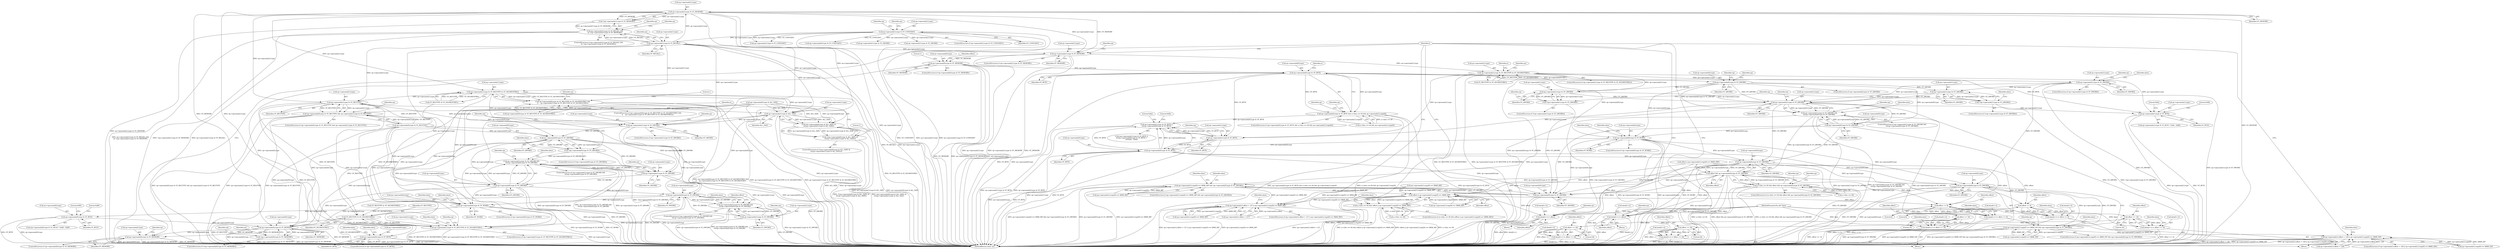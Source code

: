 digraph "0_radare2_f17bfd9f1da05f30f23a4dd05e9d2363e1406948@API" {
"1001264" [label="(Call,op->operands[1].type & OT_MEMORY)"];
"1001254" [label="(Call,op->operands[1].type & OT_REGALL)"];
"1000132" [label="(Call,op->operands[1].type & OT_CONSTANT)"];
"1001263" [label="(Call,!(op->operands[1].type & OT_MEMORY))"];
"1001253" [label="(Call,op->operands[1].type & OT_REGALL &&\n\t\t\t !(op->operands[1].type & OT_MEMORY))"];
"1001301" [label="(Call,op->operands[1].type & OT_REGTYPE & OT_SEGMENTREG)"];
"1001289" [label="(Call,op->operands[0].type & OT_REGTYPE & OT_SEGMENTREG &&\n\t\t    op->operands[1].type & OT_REGTYPE & OT_SEGMENTREG)"];
"1001327" [label="(Call,op->operands[1].type & OT_REGTYPE)"];
"1001317" [label="(Call,op->operands[0].type & OT_REGTYPE && op->operands[1].type & OT_REGTYPE)"];
"1001349" [label="(Call,op->operands[1].type & ALL_SIZE)"];
"1001339" [label="(Call,(op->operands[0].type & ALL_SIZE) &\n\t\t\t(op->operands[1].type & ALL_SIZE))"];
"1001338" [label="(Call,!((op->operands[0].type & ALL_SIZE) &\n\t\t\t(op->operands[1].type & ALL_SIZE)))"];
"1001394" [label="(Call,op->operands[1].type & OT_QWORD)"];
"1001406" [label="(Call,op->operands[0].type & OT_QWORD)"];
"1001405" [label="(Call,!(op->operands[0].type & OT_QWORD))"];
"1001429" [label="(Call,op->operands[1].type & OT_QWORD &&\n\t\t\t\top->operands[0].type & OT_QWORD)"];
"1001430" [label="(Call,op->operands[1].type & OT_QWORD)"];
"1001439" [label="(Call,op->operands[0].type & OT_QWORD)"];
"1001468" [label="(Call,op->operands[0].type & OT_DWORD)"];
"1001458" [label="(Call,op->operands[1].type & OT_DWORD &&\n\t\t\t\top->operands[0].type & OT_DWORD)"];
"1001549" [label="(Call,op->operands[0].type & OT_WORD)"];
"1001571" [label="(Call,op->operands[0].type & OT_BYTE)"];
"1001676" [label="(Call,op->operands[0].type & OT_MEMORY)"];
"1001675" [label="(Call,!(op->operands[0].type & OT_MEMORY))"];
"1001802" [label="(Call,op->operands[0].type & OT_MEMORY)"];
"1001459" [label="(Call,op->operands[1].type & OT_DWORD)"];
"1001528" [label="(Call,op->operands[1].type & OT_REGTYPE & OT_SEGMENTREG)"];
"1001536" [label="(Call,OT_REGTYPE & OT_SEGMENTREG)"];
"1001988" [label="(Call,op->operands[1].type & OT_MEMORY)"];
"1001999" [label="(Call,op->operands[0].type & OT_MEMORY)"];
"1002066" [label="(Call,op->operands[0].type & OT_BYTE)"];
"1002163" [label="(Call,op->operands[0].type & OT_BYTE)"];
"1002162" [label="(Call,op->operands[0].type & OT_BYTE && a->bits == 64 && op->operands[1].regs[0])"];
"1002515" [label="(Call,op->operands[1].type & OT_BYTE ||\n\t\t\t\top->operands[0].type & OT_BYTE)"];
"1002361" [label="(Call,op->operands[0].type & OT_QWORD)"];
"1002373" [label="(Call,op->operands[1].type & OT_QWORD)"];
"1002372" [label="(Call,!(op->operands[1].type & OT_QWORD))"];
"1002448" [label="(Call,op->operands[1].type & OT_QWORD)"];
"1002447" [label="(Call,op->operands[1].type & OT_QWORD &&\n\t\t\t\top->operands[0].type & OT_QWORD)"];
"1002869" [label="(Call,offset && op->operands[0].type & OT_QWORD)"];
"1002863" [label="(Call,a->bits == 64 && offset && op->operands[0].type & OT_QWORD)"];
"1003004" [label="(Call,op->operands[1].regs[0] == X86R_RIP && (op->operands[0].type & OT_QWORD))"];
"1003147" [label="(Call,offset || op->operands[1].regs[0] == X86R_RIP)"];
"1003141" [label="(Call,a->bits == 64 && (offset || op->operands[1].regs[0] == X86R_RIP))"];
"1003161" [label="(Call,data[l++] = offset)"];
"1003168" [label="(Call,op->operands[1].offset > 127 || op->operands[1].regs[0] == X86R_RIP)"];
"1003195" [label="(Call,offset >> 8)"];
"1003190" [label="(Call,data[l++] = offset >> 8)"];
"1003203" [label="(Call,offset >> 16)"];
"1003198" [label="(Call,data[l++] = offset >> 16)"];
"1003211" [label="(Call,offset >> 24)"];
"1003206" [label="(Call,data[l++] = offset >> 24)"];
"1003086" [label="(Call,data[l++] = offset)"];
"1003120" [label="(Call,offset >> 8)"];
"1003115" [label="(Call,data[l++] = offset >> 8)"];
"1003128" [label="(Call,offset >> 16)"];
"1003123" [label="(Call,data[l++] = offset >> 16)"];
"1003136" [label="(Call,offset >> 24)"];
"1003131" [label="(Call,data[l++] = offset >> 24)"];
"1002457" [label="(Call,op->operands[0].type & OT_QWORD)"];
"1002474" [label="(Call,op->operands[0].type & OT_WORD)"];
"1002525" [label="(Call,op->operands[0].type & OT_BYTE)"];
"1002871" [label="(Call,op->operands[0].type & OT_QWORD)"];
"1002986" [label="(Call,op->operands[0].type & OT_DWORD)"];
"1002974" [label="(Call,op->operands[1].regs[0] == X86R_EIP && (op->operands[0].type & OT_DWORD))"];
"1003093" [label="(Call,op->operands[1].offset > 128 || op->operands[1].regs[0] == X86R_EIP)"];
"1003016" [label="(Call,op->operands[0].type & OT_QWORD)"];
"1002496" [label="(Call,op->operands[1].type & OT_BYTE)"];
"1002516" [label="(Call,op->operands[1].type & OT_BYTE)"];
"1002430" [label="(Call,op->operands[1].type & OT_QWORD)"];
"1002429" [label="(Call,!(op->operands[1].type & OT_QWORD))"];
"1002255" [label="(Call,op->operands[1].type & OT_REGTYPE & OT_SEGMENTREG)"];
"1002411" [label="(Call,op->operands[1].type & OT_DWORD)"];
"1003036" [label="(Identifier,data)"];
"1001344" [label="(Identifier,op)"];
"1002474" [label="(Call,op->operands[0].type & OT_WORD)"];
"1003133" [label="(Identifier,data)"];
"1001458" [label="(Call,op->operands[1].type & OT_DWORD &&\n\t\t\t\top->operands[0].type & OT_DWORD)"];
"1001746" [label="(Identifier,op)"];
"1001467" [label="(Identifier,OT_DWORD)"];
"1002447" [label="(Call,op->operands[1].type & OT_QWORD &&\n\t\t\t\top->operands[0].type & OT_QWORD)"];
"1002066" [label="(Call,op->operands[0].type & OT_BYTE)"];
"1001677" [label="(Call,op->operands[0].type)"];
"1003211" [label="(Call,offset >> 24)"];
"1001402" [label="(Identifier,OT_QWORD)"];
"1002259" [label="(Identifier,op)"];
"1001528" [label="(Call,op->operands[1].type & OT_REGTYPE & OT_SEGMENTREG)"];
"1002475" [label="(Call,op->operands[0].type)"];
"1003016" [label="(Call,op->operands[0].type & OT_QWORD)"];
"1001418" [label="(Identifier,data)"];
"1003161" [label="(Call,data[l++] = offset)"];
"1003166" [label="(Identifier,offset)"];
"1001476" [label="(Identifier,OT_DWORD)"];
"1002831" [label="(Call,offset || op->operands[1].regs[0] == X86R_EBP)"];
"1002448" [label="(Call,op->operands[1].type & OT_QWORD)"];
"1002533" [label="(Identifier,OT_BYTE)"];
"1001252" [label="(ControlStructure,if (op->operands[1].type & OT_REGALL &&\n\t\t\t !(op->operands[1].type & OT_MEMORY)))"];
"1002506" [label="(Literal,0x8b)"];
"1002870" [label="(Identifier,offset)"];
"1003207" [label="(Call,data[l++])"];
"1003087" [label="(Call,data[l++])"];
"1001675" [label="(Call,!(op->operands[0].type & OT_MEMORY))"];
"1003208" [label="(Identifier,data)"];
"1001992" [label="(Identifier,op)"];
"1002007" [label="(Identifier,OT_MEMORY)"];
"1001459" [label="(Call,op->operands[1].type & OT_DWORD)"];
"1002410" [label="(ControlStructure,if (op->operands[1].type & OT_DWORD))"];
"1002994" [label="(Identifier,OT_DWORD)"];
"1001480" [label="(Identifier,data)"];
"1002534" [label="(Literal,0x8a)"];
"1001430" [label="(Call,op->operands[1].type & OT_QWORD)"];
"1003005" [label="(Call,op->operands[1].regs[0] == X86R_RIP)"];
"1003093" [label="(Call,op->operands[1].offset > 128 || op->operands[1].regs[0] == X86R_EIP)"];
"1001468" [label="(Call,op->operands[0].type & OT_DWORD)"];
"1003189" [label="(Block,)"];
"1001315" [label="(Literal,1)"];
"1001316" [label="(ControlStructure,if (op->operands[0].type & OT_REGTYPE && op->operands[1].type & OT_REGTYPE))"];
"1001472" [label="(Identifier,op)"];
"1002377" [label="(Identifier,op)"];
"1001443" [label="(Identifier,op)"];
"1002535" [label="(Literal,0x8b)"];
"1002505" [label="(Literal,0x8a)"];
"1002373" [label="(Call,op->operands[1].type & OT_QWORD)"];
"1003086" [label="(Call,data[l++] = offset)"];
"1001987" [label="(ControlStructure,if (op->operands[1].type & OT_MEMORY))"];
"1001431" [label="(Call,op->operands[1].type)"];
"1002864" [label="(Call,a->bits == 64)"];
"1001393" [label="(ControlStructure,if (op->operands[1].type & OT_QWORD))"];
"1000132" [label="(Call,op->operands[1].type & OT_CONSTANT)"];
"1001405" [label="(Call,!(op->operands[0].type & OT_QWORD))"];
"1001447" [label="(Identifier,OT_QWORD)"];
"1001810" [label="(Identifier,OT_MEMORY)"];
"1003199" [label="(Call,data[l++])"];
"1003092" [label="(ControlStructure,if (op->operands[1].offset > 128 || op->operands[1].regs[0] == X86R_EIP))"];
"1002511" [label="(Identifier,data)"];
"1002430" [label="(Call,op->operands[1].type & OT_QWORD)"];
"1001289" [label="(Call,op->operands[0].type & OT_REGTYPE & OT_SEGMENTREG &&\n\t\t    op->operands[1].type & OT_REGTYPE & OT_SEGMENTREG)"];
"1001394" [label="(Call,op->operands[1].type & OT_QWORD)"];
"1001350" [label="(Call,op->operands[1].type)"];
"1002871" [label="(Call,op->operands[0].type & OT_QWORD)"];
"1003120" [label="(Call,offset >> 8)"];
"1003028" [label="(Identifier,data)"];
"1001801" [label="(ControlStructure,if (op->operands[0].type & OT_MEMORY))"];
"1001404" [label="(ControlStructure,if (!(op->operands[0].type & OT_QWORD)))"];
"1003122" [label="(Literal,8)"];
"1002163" [label="(Call,op->operands[0].type & OT_BYTE)"];
"1002465" [label="(Identifier,OT_QWORD)"];
"1001268" [label="(Identifier,op)"];
"1001434" [label="(Identifier,op)"];
"1003149" [label="(Call,op->operands[1].regs[0] == X86R_RIP)"];
"1003116" [label="(Call,data[l++])"];
"1001275" [label="(Call,op->operands[0].type & OT_CONSTANT)"];
"1001340" [label="(Call,op->operands[0].type & ALL_SIZE)"];
"1001571" [label="(Call,op->operands[0].type & OT_BYTE)"];
"1002389" [label="(Identifier,op)"];
"1003216" [label="(MethodReturn,static int)"];
"1001451" [label="(Identifier,data)"];
"1003160" [label="(Block,)"];
"1003132" [label="(Call,data[l++])"];
"1002161" [label="(ControlStructure,if (op->operands[0].type & OT_BYTE && a->bits == 64 && op->operands[1].regs[0]))"];
"1002495" [label="(Call,op->operands[1].type & OT_BYTE ? 0x8a : 0x8b)"];
"1002458" [label="(Call,op->operands[0].type)"];
"1002526" [label="(Call,op->operands[0].type)"];
"1003137" [label="(Identifier,offset)"];
"1001309" [label="(Call,OT_REGTYPE & OT_SEGMENTREG)"];
"1003130" [label="(Literal,16)"];
"1002496" [label="(Call,op->operands[1].type & OT_BYTE)"];
"1001265" [label="(Call,op->operands[1].type)"];
"1001328" [label="(Call,op->operands[1].type)"];
"1002164" [label="(Call,op->operands[0].type)"];
"1001318" [label="(Call,op->operands[0].type & OT_REGTYPE)"];
"1001529" [label="(Call,op->operands[1].type)"];
"1001460" [label="(Call,op->operands[1].type)"];
"1002074" [label="(Identifier,OT_BYTE)"];
"1002171" [label="(Identifier,OT_BYTE)"];
"1002172" [label="(Call,a->bits == 64 && op->operands[1].regs[0])"];
"1001692" [label="(Identifier,op)"];
"1002360" [label="(ControlStructure,if (op->operands[0].type & OT_QWORD))"];
"1001365" [label="(Identifier,a)"];
"1002469" [label="(Identifier,data)"];
"1002986" [label="(Call,op->operands[0].type & OT_DWORD)"];
"1002254" [label="(ControlStructure,if (op->operands[1].type & OT_REGTYPE & OT_SEGMENTREG))"];
"1002515" [label="(Call,op->operands[1].type & OT_BYTE ||\n\t\t\t\top->operands[0].type & OT_BYTE)"];
"1001407" [label="(Call,op->operands[0].type)"];
"1001567" [label="(Identifier,data)"];
"1003197" [label="(Literal,8)"];
"1003195" [label="(Call,offset >> 8)"];
"1002442" [label="(Identifier,data)"];
"1002486" [label="(Identifier,data)"];
"1002438" [label="(Identifier,OT_QWORD)"];
"1002067" [label="(Call,op->operands[0].type)"];
"1002882" [label="(Call,op->operands[1].regs[0] == X86R_RIP)"];
"1001996" [label="(Identifier,OT_MEMORY)"];
"1002457" [label="(Call,op->operands[0].type & OT_QWORD)"];
"1003167" [label="(ControlStructure,if (op->operands[1].offset > 127 || op->operands[1].regs[0] == X86R_RIP))"];
"1002998" [label="(Identifier,data)"];
"1001263" [label="(Call,!(op->operands[1].type & OT_MEMORY))"];
"1001579" [label="(Identifier,OT_BYTE)"];
"1002256" [label="(Call,op->operands[1].type)"];
"1001989" [label="(Call,op->operands[1].type)"];
"1002887" [label="(Identifier,op)"];
"1002415" [label="(Identifier,op)"];
"1002525" [label="(Call,op->operands[0].type & OT_BYTE)"];
"1001302" [label="(Call,op->operands[1].type)"];
"1001803" [label="(Call,op->operands[0].type)"];
"1003010" [label="(Identifier,op)"];
"1003168" [label="(Call,op->operands[1].offset > 127 || op->operands[1].regs[0] == X86R_RIP)"];
"1000226" [label="(Call,op->operands[1].type & OT_QWORD)"];
"1002003" [label="(Identifier,op)"];
"1002429" [label="(Call,!(op->operands[1].type & OT_QWORD))"];
"1000361" [label="(Call,op->operands[1].type & OT_QWORD)"];
"1001279" [label="(Identifier,op)"];
"1001542" [label="(Identifier,data)"];
"1002975" [label="(Call,op->operands[1].regs[0] == X86R_EIP)"];
"1003128" [label="(Call,offset >> 16)"];
"1001684" [label="(Identifier,OT_MEMORY)"];
"1002381" [label="(Identifier,OT_QWORD)"];
"1002255" [label="(Call,op->operands[1].type & OT_REGTYPE & OT_SEGMENTREG)"];
"1003212" [label="(Identifier,offset)"];
"1002478" [label="(Identifier,op)"];
"1001439" [label="(Call,op->operands[0].type & OT_QWORD)"];
"1001998" [label="(ControlStructure,if (op->operands[0].type & OT_MEMORY))"];
"1003205" [label="(Literal,16)"];
"1001548" [label="(ControlStructure,if (op->operands[0].type & OT_WORD))"];
"1001301" [label="(Call,op->operands[1].type & OT_REGTYPE & OT_SEGMENTREG)"];
"1003142" [label="(Call,a->bits == 64)"];
"1001429" [label="(Call,op->operands[1].type & OT_QWORD &&\n\t\t\t\top->operands[0].type & OT_QWORD)"];
"1001818" [label="(Identifier,op)"];
"1003192" [label="(Identifier,data)"];
"1003190" [label="(Call,data[l++] = offset >> 8)"];
"1001999" [label="(Call,op->operands[0].type & OT_MEMORY)"];
"1003198" [label="(Call,data[l++] = offset >> 16)"];
"1001440" [label="(Call,op->operands[0].type)"];
"1002524" [label="(Identifier,OT_BYTE)"];
"1003114" [label="(Block,)"];
"1003098" [label="(Identifier,op)"];
"1001262" [label="(Identifier,OT_REGALL)"];
"1001395" [label="(Call,op->operands[1].type)"];
"1002862" [label="(ControlStructure,if (a->bits == 64 && offset && op->operands[0].type & OT_QWORD))"];
"1000104" [label="(MethodParameterIn,ut8 *data)"];
"1003131" [label="(Call,data[l++] = offset >> 24)"];
"1002516" [label="(Call,op->operands[1].type & OT_BYTE)"];
"1002517" [label="(Call,op->operands[1].type)"];
"1002879" [label="(Identifier,OT_QWORD)"];
"1002078" [label="(Identifier,data)"];
"1003162" [label="(Call,data[l++])"];
"1000147" [label="(Identifier,op)"];
"1002482" [label="(Identifier,OT_WORD)"];
"1001253" [label="(Call,op->operands[1].type & OT_REGALL &&\n\t\t\t !(op->operands[1].type & OT_MEMORY))"];
"1001254" [label="(Call,op->operands[1].type & OT_REGALL)"];
"1003121" [label="(Identifier,offset)"];
"1002987" [label="(Call,op->operands[0].type)"];
"1001674" [label="(ControlStructure,if (!(op->operands[0].type & OT_MEMORY)))"];
"1000133" [label="(Call,op->operands[1].type)"];
"1000131" [label="(ControlStructure,if (op->operands[1].type & OT_CONSTANT))"];
"1001298" [label="(Call,OT_REGTYPE & OT_SEGMENTREG)"];
"1003103" [label="(Call,op->operands[1].regs[0] == X86R_EIP)"];
"1001264" [label="(Call,op->operands[1].type & OT_MEMORY)"];
"1001581" [label="(Literal,0x89)"];
"1002374" [label="(Call,op->operands[1].type)"];
"1003203" [label="(Call,offset >> 16)"];
"1001361" [label="(Literal,1)"];
"1002175" [label="(Identifier,a)"];
"1003147" [label="(Call,offset || op->operands[1].regs[0] == X86R_RIP)"];
"1002974" [label="(Call,op->operands[1].regs[0] == X86R_EIP && (op->operands[0].type & OT_DWORD))"];
"1001570" [label="(Call,(op->operands[0].type & OT_BYTE) ? 0x88 : 0x89)"];
"1002065" [label="(ControlStructure,if (op->operands[0].type & OT_BYTE))"];
"1001536" [label="(Call,OT_REGTYPE & OT_SEGMENTREG)"];
"1003141" [label="(Call,a->bits == 64 && (offset || op->operands[1].regs[0] == X86R_RIP))"];
"1001288" [label="(ControlStructure,if (op->operands[0].type & OT_REGTYPE & OT_SEGMENTREG &&\n\t\t    op->operands[1].type & OT_REGTYPE & OT_SEGMENTREG))"];
"1002195" [label="(Identifier,op)"];
"1003200" [label="(Identifier,data)"];
"1003117" [label="(Identifier,data)"];
"1003129" [label="(Identifier,offset)"];
"1001561" [label="(Identifier,data)"];
"1002423" [label="(Identifier,data)"];
"1001988" [label="(Call,op->operands[1].type & OT_MEMORY)"];
"1002514" [label="(Call,(op->operands[1].type & OT_BYTE ||\n\t\t\t\top->operands[0].type & OT_BYTE) ?\n\t\t\t\t0x8a : 0x8b)"];
"1001290" [label="(Call,op->operands[0].type & OT_REGTYPE & OT_SEGMENTREG)"];
"1001511" [label="(Identifier,offset)"];
"1002162" [label="(Call,op->operands[0].type & OT_BYTE && a->bits == 64 && op->operands[1].regs[0])"];
"1001406" [label="(Call,op->operands[0].type & OT_QWORD)"];
"1001317" [label="(Call,op->operands[0].type & OT_REGTYPE && op->operands[1].type & OT_REGTYPE)"];
"1003091" [label="(Identifier,offset)"];
"1002369" [label="(Identifier,OT_QWORD)"];
"1002504" [label="(Identifier,OT_BYTE)"];
"1001410" [label="(Identifier,op)"];
"1002456" [label="(Identifier,OT_QWORD)"];
"1003178" [label="(Call,op->operands[1].regs[0] == X86R_RIP)"];
"1001428" [label="(ControlStructure,if (op->operands[1].type & OT_QWORD &&\n\t\t\t\top->operands[0].type & OT_QWORD))"];
"1003004" [label="(Call,op->operands[1].regs[0] == X86R_RIP && (op->operands[0].type & OT_QWORD))"];
"1002263" [label="(Call,OT_REGTYPE & OT_SEGMENTREG)"];
"1002356" [label="(Identifier,a)"];
"1001538" [label="(Identifier,OT_SEGMENTREG)"];
"1001357" [label="(Identifier,ALL_SIZE)"];
"1001469" [label="(Call,op->operands[0].type)"];
"1003124" [label="(Call,data[l++])"];
"1002361" [label="(Call,op->operands[0].type & OT_QWORD)"];
"1003003" [label="(ControlStructure,if (op->operands[1].regs[0] == X86R_RIP && (op->operands[0].type & OT_QWORD)))"];
"1002411" [label="(Call,op->operands[1].type & OT_DWORD)"];
"1002980" [label="(Identifier,op)"];
"1002000" [label="(Call,op->operands[0].type)"];
"1003085" [label="(Block,)"];
"1001549" [label="(Call,op->operands[0].type & OT_WORD)"];
"1003123" [label="(Call,data[l++] = offset >> 16)"];
"1002473" [label="(ControlStructure,if (op->operands[0].type & OT_WORD))"];
"1002412" [label="(Call,op->operands[1].type)"];
"1001414" [label="(Identifier,OT_QWORD)"];
"1002086" [label="(Identifier,data)"];
"1003140" [label="(ControlStructure,if (a->bits == 64 && (offset || op->operands[1].regs[0] == X86R_RIP)))"];
"1001255" [label="(Call,op->operands[1].type)"];
"1001580" [label="(Literal,0x88)"];
"1002461" [label="(Identifier,op)"];
"1001676" [label="(Call,op->operands[0].type & OT_MEMORY)"];
"1001339" [label="(Call,(op->operands[0].type & ALL_SIZE) &\n\t\t\t(op->operands[1].type & ALL_SIZE))"];
"1003215" [label="(Identifier,l)"];
"1003196" [label="(Identifier,offset)"];
"1002431" [label="(Call,op->operands[1].type)"];
"1002428" [label="(ControlStructure,if (!(op->operands[1].type & OT_QWORD)))"];
"1003125" [label="(Identifier,data)"];
"1001335" [label="(Identifier,OT_REGTYPE)"];
"1003163" [label="(Identifier,data)"];
"1003206" [label="(Call,data[l++] = offset >> 24)"];
"1003138" [label="(Literal,24)"];
"1001438" [label="(Identifier,OT_QWORD)"];
"1001463" [label="(Identifier,op)"];
"1001272" [label="(Identifier,OT_MEMORY)"];
"1001802" [label="(Call,op->operands[0].type & OT_MEMORY)"];
"1000140" [label="(Identifier,OT_CONSTANT)"];
"1002372" [label="(Call,!(op->operands[1].type & OT_QWORD))"];
"1003213" [label="(Literal,24)"];
"1003204" [label="(Identifier,offset)"];
"1002872" [label="(Call,op->operands[0].type)"];
"1002013" [label="(Identifier,offset)"];
"1002362" [label="(Call,op->operands[0].type)"];
"1002434" [label="(Identifier,op)"];
"1002863" [label="(Call,a->bits == 64 && offset && op->operands[0].type & OT_QWORD)"];
"1002419" [label="(Identifier,OT_DWORD)"];
"1003173" [label="(Identifier,op)"];
"1002497" [label="(Call,op->operands[1].type)"];
"1002446" [label="(ControlStructure,if (op->operands[1].type & OT_QWORD &&\n\t\t\t\top->operands[0].type & OT_QWORD))"];
"1002011" [label="(Literal,1)"];
"1002273" [label="(Identifier,op)"];
"1003115" [label="(Call,data[l++] = offset >> 8)"];
"1002869" [label="(Call,offset && op->operands[0].type & OT_QWORD)"];
"1001537" [label="(Identifier,OT_REGTYPE)"];
"1002452" [label="(Identifier,op)"];
"1001550" [label="(Call,op->operands[0].type)"];
"1003191" [label="(Call,data[l++])"];
"1003024" [label="(Identifier,OT_QWORD)"];
"1002449" [label="(Call,op->operands[1].type)"];
"1001457" [label="(ControlStructure,if (op->operands[1].type & OT_DWORD &&\n\t\t\t\top->operands[0].type & OT_DWORD))"];
"1001337" [label="(ControlStructure,if (!((op->operands[0].type & ALL_SIZE) &\n\t\t\t(op->operands[1].type & ALL_SIZE))))"];
"1001258" [label="(Identifier,op)"];
"1001322" [label="(Identifier,op)"];
"1001338" [label="(Call,!((op->operands[0].type & ALL_SIZE) &\n\t\t\t(op->operands[1].type & ALL_SIZE)))"];
"1003094" [label="(Call,op->operands[1].offset > 128)"];
"1002973" [label="(ControlStructure,if (op->operands[1].regs[0] == X86R_EIP && (op->operands[0].type & OT_DWORD)))"];
"1003148" [label="(Identifier,offset)"];
"1001527" [label="(ControlStructure,if (op->operands[1].type & OT_REGTYPE & OT_SEGMENTREG))"];
"1003169" [label="(Call,op->operands[1].offset > 127)"];
"1001572" [label="(Call,op->operands[0].type)"];
"1003136" [label="(Call,offset >> 24)"];
"1003017" [label="(Call,op->operands[0].type)"];
"1001553" [label="(Identifier,op)"];
"1002529" [label="(Identifier,op)"];
"1001349" [label="(Call,op->operands[1].type & ALL_SIZE)"];
"1000239" [label="(Call,op->operands[1].type & OT_CONSTANT)"];
"1002371" [label="(ControlStructure,if (!(op->operands[1].type & OT_QWORD)))"];
"1001327" [label="(Call,op->operands[1].type & OT_REGTYPE)"];
"1001557" [label="(Identifier,OT_WORD)"];
"1001264" -> "1001263"  [label="AST: "];
"1001264" -> "1001272"  [label="CFG: "];
"1001265" -> "1001264"  [label="AST: "];
"1001272" -> "1001264"  [label="AST: "];
"1001263" -> "1001264"  [label="CFG: "];
"1001264" -> "1003216"  [label="DDG: op->operands[1].type"];
"1001264" -> "1003216"  [label="DDG: OT_MEMORY"];
"1001264" -> "1001263"  [label="DDG: op->operands[1].type"];
"1001264" -> "1001263"  [label="DDG: OT_MEMORY"];
"1001254" -> "1001264"  [label="DDG: op->operands[1].type"];
"1001264" -> "1001301"  [label="DDG: op->operands[1].type"];
"1001264" -> "1001327"  [label="DDG: op->operands[1].type"];
"1001264" -> "1001349"  [label="DDG: op->operands[1].type"];
"1001264" -> "1001394"  [label="DDG: op->operands[1].type"];
"1001264" -> "1001528"  [label="DDG: op->operands[1].type"];
"1001264" -> "1001676"  [label="DDG: OT_MEMORY"];
"1001264" -> "1001988"  [label="DDG: op->operands[1].type"];
"1001264" -> "1001988"  [label="DDG: OT_MEMORY"];
"1001254" -> "1001253"  [label="AST: "];
"1001254" -> "1001262"  [label="CFG: "];
"1001255" -> "1001254"  [label="AST: "];
"1001262" -> "1001254"  [label="AST: "];
"1001268" -> "1001254"  [label="CFG: "];
"1001253" -> "1001254"  [label="CFG: "];
"1001254" -> "1003216"  [label="DDG: OT_REGALL"];
"1001254" -> "1003216"  [label="DDG: op->operands[1].type"];
"1001254" -> "1001253"  [label="DDG: op->operands[1].type"];
"1001254" -> "1001253"  [label="DDG: OT_REGALL"];
"1000132" -> "1001254"  [label="DDG: op->operands[1].type"];
"1001254" -> "1001301"  [label="DDG: op->operands[1].type"];
"1001254" -> "1001327"  [label="DDG: op->operands[1].type"];
"1001254" -> "1001349"  [label="DDG: op->operands[1].type"];
"1001254" -> "1001394"  [label="DDG: op->operands[1].type"];
"1001254" -> "1001528"  [label="DDG: op->operands[1].type"];
"1001254" -> "1001988"  [label="DDG: op->operands[1].type"];
"1000132" -> "1000131"  [label="AST: "];
"1000132" -> "1000140"  [label="CFG: "];
"1000133" -> "1000132"  [label="AST: "];
"1000140" -> "1000132"  [label="AST: "];
"1000147" -> "1000132"  [label="CFG: "];
"1001258" -> "1000132"  [label="CFG: "];
"1000132" -> "1003216"  [label="DDG: op->operands[1].type & OT_CONSTANT"];
"1000132" -> "1003216"  [label="DDG: OT_CONSTANT"];
"1000132" -> "1003216"  [label="DDG: op->operands[1].type"];
"1000132" -> "1000226"  [label="DDG: op->operands[1].type"];
"1000132" -> "1000239"  [label="DDG: op->operands[1].type"];
"1000132" -> "1000239"  [label="DDG: OT_CONSTANT"];
"1000132" -> "1000361"  [label="DDG: op->operands[1].type"];
"1000132" -> "1001275"  [label="DDG: OT_CONSTANT"];
"1001263" -> "1001253"  [label="AST: "];
"1001253" -> "1001263"  [label="CFG: "];
"1001263" -> "1003216"  [label="DDG: op->operands[1].type & OT_MEMORY"];
"1001263" -> "1001253"  [label="DDG: op->operands[1].type & OT_MEMORY"];
"1001253" -> "1001252"  [label="AST: "];
"1001279" -> "1001253"  [label="CFG: "];
"1001992" -> "1001253"  [label="CFG: "];
"1001253" -> "1003216"  [label="DDG: op->operands[1].type & OT_REGALL &&\n\t\t\t !(op->operands[1].type & OT_MEMORY)"];
"1001253" -> "1003216"  [label="DDG: !(op->operands[1].type & OT_MEMORY)"];
"1001253" -> "1003216"  [label="DDG: op->operands[1].type & OT_REGALL"];
"1001301" -> "1001289"  [label="AST: "];
"1001301" -> "1001309"  [label="CFG: "];
"1001302" -> "1001301"  [label="AST: "];
"1001309" -> "1001301"  [label="AST: "];
"1001289" -> "1001301"  [label="CFG: "];
"1001301" -> "1003216"  [label="DDG: op->operands[1].type"];
"1001301" -> "1003216"  [label="DDG: OT_REGTYPE & OT_SEGMENTREG"];
"1001301" -> "1001289"  [label="DDG: op->operands[1].type"];
"1001301" -> "1001289"  [label="DDG: OT_REGTYPE & OT_SEGMENTREG"];
"1001309" -> "1001301"  [label="DDG: OT_REGTYPE"];
"1001309" -> "1001301"  [label="DDG: OT_SEGMENTREG"];
"1001301" -> "1001327"  [label="DDG: op->operands[1].type"];
"1001301" -> "1001349"  [label="DDG: op->operands[1].type"];
"1001301" -> "1001394"  [label="DDG: op->operands[1].type"];
"1001301" -> "1001528"  [label="DDG: op->operands[1].type"];
"1001289" -> "1001288"  [label="AST: "];
"1001289" -> "1001290"  [label="CFG: "];
"1001290" -> "1001289"  [label="AST: "];
"1001315" -> "1001289"  [label="CFG: "];
"1001322" -> "1001289"  [label="CFG: "];
"1001289" -> "1003216"  [label="DDG: op->operands[0].type & OT_REGTYPE & OT_SEGMENTREG"];
"1001289" -> "1003216"  [label="DDG: op->operands[1].type & OT_REGTYPE & OT_SEGMENTREG"];
"1001289" -> "1003216"  [label="DDG: op->operands[0].type & OT_REGTYPE & OT_SEGMENTREG &&\n\t\t    op->operands[1].type & OT_REGTYPE & OT_SEGMENTREG"];
"1001290" -> "1001289"  [label="DDG: op->operands[0].type"];
"1001290" -> "1001289"  [label="DDG: OT_REGTYPE & OT_SEGMENTREG"];
"1001327" -> "1001317"  [label="AST: "];
"1001327" -> "1001335"  [label="CFG: "];
"1001328" -> "1001327"  [label="AST: "];
"1001335" -> "1001327"  [label="AST: "];
"1001317" -> "1001327"  [label="CFG: "];
"1001327" -> "1003216"  [label="DDG: OT_REGTYPE"];
"1001327" -> "1001317"  [label="DDG: op->operands[1].type"];
"1001327" -> "1001317"  [label="DDG: OT_REGTYPE"];
"1001318" -> "1001327"  [label="DDG: OT_REGTYPE"];
"1001327" -> "1001349"  [label="DDG: op->operands[1].type"];
"1001327" -> "1001394"  [label="DDG: op->operands[1].type"];
"1001327" -> "1001528"  [label="DDG: op->operands[1].type"];
"1001327" -> "1001536"  [label="DDG: OT_REGTYPE"];
"1001317" -> "1001316"  [label="AST: "];
"1001317" -> "1001318"  [label="CFG: "];
"1001318" -> "1001317"  [label="AST: "];
"1001344" -> "1001317"  [label="CFG: "];
"1001365" -> "1001317"  [label="CFG: "];
"1001317" -> "1003216"  [label="DDG: op->operands[0].type & OT_REGTYPE"];
"1001317" -> "1003216"  [label="DDG: op->operands[0].type & OT_REGTYPE && op->operands[1].type & OT_REGTYPE"];
"1001317" -> "1003216"  [label="DDG: op->operands[1].type & OT_REGTYPE"];
"1001318" -> "1001317"  [label="DDG: op->operands[0].type"];
"1001318" -> "1001317"  [label="DDG: OT_REGTYPE"];
"1001349" -> "1001339"  [label="AST: "];
"1001349" -> "1001357"  [label="CFG: "];
"1001350" -> "1001349"  [label="AST: "];
"1001357" -> "1001349"  [label="AST: "];
"1001339" -> "1001349"  [label="CFG: "];
"1001349" -> "1003216"  [label="DDG: ALL_SIZE"];
"1001349" -> "1003216"  [label="DDG: op->operands[1].type"];
"1001349" -> "1001339"  [label="DDG: op->operands[1].type"];
"1001349" -> "1001339"  [label="DDG: ALL_SIZE"];
"1001340" -> "1001349"  [label="DDG: ALL_SIZE"];
"1001349" -> "1001394"  [label="DDG: op->operands[1].type"];
"1001349" -> "1001528"  [label="DDG: op->operands[1].type"];
"1001339" -> "1001338"  [label="AST: "];
"1001340" -> "1001339"  [label="AST: "];
"1001338" -> "1001339"  [label="CFG: "];
"1001339" -> "1003216"  [label="DDG: op->operands[1].type & ALL_SIZE"];
"1001339" -> "1003216"  [label="DDG: op->operands[0].type & ALL_SIZE"];
"1001339" -> "1001338"  [label="DDG: op->operands[0].type & ALL_SIZE"];
"1001339" -> "1001338"  [label="DDG: op->operands[1].type & ALL_SIZE"];
"1001340" -> "1001339"  [label="DDG: op->operands[0].type"];
"1001340" -> "1001339"  [label="DDG: ALL_SIZE"];
"1001338" -> "1001337"  [label="AST: "];
"1001361" -> "1001338"  [label="CFG: "];
"1001365" -> "1001338"  [label="CFG: "];
"1001338" -> "1003216"  [label="DDG: !((op->operands[0].type & ALL_SIZE) &\n\t\t\t(op->operands[1].type & ALL_SIZE))"];
"1001338" -> "1003216"  [label="DDG: (op->operands[0].type & ALL_SIZE) &\n\t\t\t(op->operands[1].type & ALL_SIZE)"];
"1001394" -> "1001393"  [label="AST: "];
"1001394" -> "1001402"  [label="CFG: "];
"1001395" -> "1001394"  [label="AST: "];
"1001402" -> "1001394"  [label="AST: "];
"1001410" -> "1001394"  [label="CFG: "];
"1001434" -> "1001394"  [label="CFG: "];
"1001394" -> "1001406"  [label="DDG: OT_QWORD"];
"1001394" -> "1001430"  [label="DDG: op->operands[1].type"];
"1001394" -> "1001430"  [label="DDG: OT_QWORD"];
"1001406" -> "1001405"  [label="AST: "];
"1001406" -> "1001414"  [label="CFG: "];
"1001407" -> "1001406"  [label="AST: "];
"1001414" -> "1001406"  [label="AST: "];
"1001405" -> "1001406"  [label="CFG: "];
"1001406" -> "1003216"  [label="DDG: op->operands[0].type"];
"1001406" -> "1001405"  [label="DDG: op->operands[0].type"];
"1001406" -> "1001405"  [label="DDG: OT_QWORD"];
"1001340" -> "1001406"  [label="DDG: op->operands[0].type"];
"1001318" -> "1001406"  [label="DDG: op->operands[0].type"];
"1001406" -> "1001430"  [label="DDG: OT_QWORD"];
"1001406" -> "1001439"  [label="DDG: op->operands[0].type"];
"1001406" -> "1001468"  [label="DDG: op->operands[0].type"];
"1001406" -> "1001549"  [label="DDG: op->operands[0].type"];
"1001406" -> "1001676"  [label="DDG: op->operands[0].type"];
"1001405" -> "1001404"  [label="AST: "];
"1001418" -> "1001405"  [label="CFG: "];
"1001434" -> "1001405"  [label="CFG: "];
"1001405" -> "1003216"  [label="DDG: !(op->operands[0].type & OT_QWORD)"];
"1001405" -> "1001429"  [label="DDG: op->operands[0].type & OT_QWORD"];
"1001429" -> "1001428"  [label="AST: "];
"1001429" -> "1001430"  [label="CFG: "];
"1001429" -> "1001439"  [label="CFG: "];
"1001430" -> "1001429"  [label="AST: "];
"1001439" -> "1001429"  [label="AST: "];
"1001451" -> "1001429"  [label="CFG: "];
"1001463" -> "1001429"  [label="CFG: "];
"1001429" -> "1003216"  [label="DDG: op->operands[0].type & OT_QWORD"];
"1001429" -> "1003216"  [label="DDG: op->operands[1].type & OT_QWORD &&\n\t\t\t\top->operands[0].type & OT_QWORD"];
"1001429" -> "1003216"  [label="DDG: op->operands[1].type & OT_QWORD"];
"1001430" -> "1001429"  [label="DDG: op->operands[1].type"];
"1001430" -> "1001429"  [label="DDG: OT_QWORD"];
"1001439" -> "1001429"  [label="DDG: op->operands[0].type"];
"1001439" -> "1001429"  [label="DDG: OT_QWORD"];
"1001430" -> "1001438"  [label="CFG: "];
"1001431" -> "1001430"  [label="AST: "];
"1001438" -> "1001430"  [label="AST: "];
"1001443" -> "1001430"  [label="CFG: "];
"1001430" -> "1003216"  [label="DDG: OT_QWORD"];
"1001430" -> "1001439"  [label="DDG: OT_QWORD"];
"1001430" -> "1001459"  [label="DDG: op->operands[1].type"];
"1001439" -> "1001447"  [label="CFG: "];
"1001440" -> "1001439"  [label="AST: "];
"1001447" -> "1001439"  [label="AST: "];
"1001439" -> "1003216"  [label="DDG: op->operands[0].type"];
"1001439" -> "1003216"  [label="DDG: OT_QWORD"];
"1001340" -> "1001439"  [label="DDG: op->operands[0].type"];
"1001318" -> "1001439"  [label="DDG: op->operands[0].type"];
"1001439" -> "1001468"  [label="DDG: op->operands[0].type"];
"1001439" -> "1001549"  [label="DDG: op->operands[0].type"];
"1001439" -> "1001676"  [label="DDG: op->operands[0].type"];
"1001468" -> "1001458"  [label="AST: "];
"1001468" -> "1001476"  [label="CFG: "];
"1001469" -> "1001468"  [label="AST: "];
"1001476" -> "1001468"  [label="AST: "];
"1001458" -> "1001468"  [label="CFG: "];
"1001468" -> "1003216"  [label="DDG: OT_DWORD"];
"1001468" -> "1003216"  [label="DDG: op->operands[0].type"];
"1001468" -> "1001458"  [label="DDG: op->operands[0].type"];
"1001468" -> "1001458"  [label="DDG: OT_DWORD"];
"1001340" -> "1001468"  [label="DDG: op->operands[0].type"];
"1001318" -> "1001468"  [label="DDG: op->operands[0].type"];
"1001459" -> "1001468"  [label="DDG: OT_DWORD"];
"1001468" -> "1001549"  [label="DDG: op->operands[0].type"];
"1001468" -> "1001676"  [label="DDG: op->operands[0].type"];
"1001458" -> "1001457"  [label="AST: "];
"1001458" -> "1001459"  [label="CFG: "];
"1001459" -> "1001458"  [label="AST: "];
"1001480" -> "1001458"  [label="CFG: "];
"1001511" -> "1001458"  [label="CFG: "];
"1001458" -> "1003216"  [label="DDG: op->operands[1].type & OT_DWORD"];
"1001458" -> "1003216"  [label="DDG: op->operands[1].type & OT_DWORD &&\n\t\t\t\top->operands[0].type & OT_DWORD"];
"1001458" -> "1003216"  [label="DDG: op->operands[0].type & OT_DWORD"];
"1001459" -> "1001458"  [label="DDG: op->operands[1].type"];
"1001459" -> "1001458"  [label="DDG: OT_DWORD"];
"1001549" -> "1001548"  [label="AST: "];
"1001549" -> "1001557"  [label="CFG: "];
"1001550" -> "1001549"  [label="AST: "];
"1001557" -> "1001549"  [label="AST: "];
"1001561" -> "1001549"  [label="CFG: "];
"1001567" -> "1001549"  [label="CFG: "];
"1001549" -> "1003216"  [label="DDG: OT_WORD"];
"1001549" -> "1003216"  [label="DDG: op->operands[0].type & OT_WORD"];
"1001340" -> "1001549"  [label="DDG: op->operands[0].type"];
"1001318" -> "1001549"  [label="DDG: op->operands[0].type"];
"1001549" -> "1001571"  [label="DDG: op->operands[0].type"];
"1001571" -> "1001570"  [label="AST: "];
"1001571" -> "1001579"  [label="CFG: "];
"1001572" -> "1001571"  [label="AST: "];
"1001579" -> "1001571"  [label="AST: "];
"1001580" -> "1001571"  [label="CFG: "];
"1001581" -> "1001571"  [label="CFG: "];
"1001571" -> "1003216"  [label="DDG: OT_BYTE"];
"1001571" -> "1003216"  [label="DDG: op->operands[0].type"];
"1001571" -> "1001676"  [label="DDG: op->operands[0].type"];
"1001676" -> "1001675"  [label="AST: "];
"1001676" -> "1001684"  [label="CFG: "];
"1001677" -> "1001676"  [label="AST: "];
"1001684" -> "1001676"  [label="AST: "];
"1001675" -> "1001676"  [label="CFG: "];
"1001676" -> "1003216"  [label="DDG: OT_MEMORY"];
"1001676" -> "1003216"  [label="DDG: op->operands[0].type"];
"1001676" -> "1001675"  [label="DDG: op->operands[0].type"];
"1001676" -> "1001675"  [label="DDG: OT_MEMORY"];
"1001340" -> "1001676"  [label="DDG: op->operands[0].type"];
"1001318" -> "1001676"  [label="DDG: op->operands[0].type"];
"1001676" -> "1001802"  [label="DDG: op->operands[0].type"];
"1001676" -> "1001802"  [label="DDG: OT_MEMORY"];
"1001675" -> "1001674"  [label="AST: "];
"1001692" -> "1001675"  [label="CFG: "];
"1001746" -> "1001675"  [label="CFG: "];
"1001675" -> "1003216"  [label="DDG: !(op->operands[0].type & OT_MEMORY)"];
"1001675" -> "1003216"  [label="DDG: op->operands[0].type & OT_MEMORY"];
"1001802" -> "1001801"  [label="AST: "];
"1001802" -> "1001810"  [label="CFG: "];
"1001803" -> "1001802"  [label="AST: "];
"1001810" -> "1001802"  [label="AST: "];
"1001818" -> "1001802"  [label="CFG: "];
"1003215" -> "1001802"  [label="CFG: "];
"1001802" -> "1003216"  [label="DDG: op->operands[0].type"];
"1001802" -> "1003216"  [label="DDG: op->operands[0].type & OT_MEMORY"];
"1001802" -> "1003216"  [label="DDG: OT_MEMORY"];
"1001459" -> "1001467"  [label="CFG: "];
"1001460" -> "1001459"  [label="AST: "];
"1001467" -> "1001459"  [label="AST: "];
"1001472" -> "1001459"  [label="CFG: "];
"1001459" -> "1003216"  [label="DDG: OT_DWORD"];
"1001459" -> "1001528"  [label="DDG: op->operands[1].type"];
"1001528" -> "1001527"  [label="AST: "];
"1001528" -> "1001536"  [label="CFG: "];
"1001529" -> "1001528"  [label="AST: "];
"1001536" -> "1001528"  [label="AST: "];
"1001542" -> "1001528"  [label="CFG: "];
"1001553" -> "1001528"  [label="CFG: "];
"1001528" -> "1003216"  [label="DDG: op->operands[1].type & OT_REGTYPE & OT_SEGMENTREG"];
"1001528" -> "1003216"  [label="DDG: op->operands[1].type"];
"1001528" -> "1003216"  [label="DDG: OT_REGTYPE & OT_SEGMENTREG"];
"1001536" -> "1001528"  [label="DDG: OT_REGTYPE"];
"1001536" -> "1001528"  [label="DDG: OT_SEGMENTREG"];
"1001536" -> "1001538"  [label="CFG: "];
"1001537" -> "1001536"  [label="AST: "];
"1001538" -> "1001536"  [label="AST: "];
"1001536" -> "1003216"  [label="DDG: OT_REGTYPE"];
"1001536" -> "1003216"  [label="DDG: OT_SEGMENTREG"];
"1001318" -> "1001536"  [label="DDG: OT_REGTYPE"];
"1001298" -> "1001536"  [label="DDG: OT_SEGMENTREG"];
"1001309" -> "1001536"  [label="DDG: OT_SEGMENTREG"];
"1001988" -> "1001987"  [label="AST: "];
"1001988" -> "1001996"  [label="CFG: "];
"1001989" -> "1001988"  [label="AST: "];
"1001996" -> "1001988"  [label="AST: "];
"1002003" -> "1001988"  [label="CFG: "];
"1003215" -> "1001988"  [label="CFG: "];
"1001988" -> "1003216"  [label="DDG: op->operands[1].type"];
"1001988" -> "1003216"  [label="DDG: op->operands[1].type & OT_MEMORY"];
"1001988" -> "1003216"  [label="DDG: OT_MEMORY"];
"1001988" -> "1001999"  [label="DDG: OT_MEMORY"];
"1001988" -> "1002255"  [label="DDG: op->operands[1].type"];
"1001999" -> "1001998"  [label="AST: "];
"1001999" -> "1002007"  [label="CFG: "];
"1002000" -> "1001999"  [label="AST: "];
"1002007" -> "1001999"  [label="AST: "];
"1002011" -> "1001999"  [label="CFG: "];
"1002013" -> "1001999"  [label="CFG: "];
"1001999" -> "1003216"  [label="DDG: OT_MEMORY"];
"1001999" -> "1003216"  [label="DDG: op->operands[0].type & OT_MEMORY"];
"1001999" -> "1003216"  [label="DDG: op->operands[0].type"];
"1001999" -> "1002066"  [label="DDG: op->operands[0].type"];
"1001999" -> "1002163"  [label="DDG: op->operands[0].type"];
"1002066" -> "1002065"  [label="AST: "];
"1002066" -> "1002074"  [label="CFG: "];
"1002067" -> "1002066"  [label="AST: "];
"1002074" -> "1002066"  [label="AST: "];
"1002078" -> "1002066"  [label="CFG: "];
"1002086" -> "1002066"  [label="CFG: "];
"1002066" -> "1003216"  [label="DDG: op->operands[0].type"];
"1002066" -> "1003216"  [label="DDG: OT_BYTE"];
"1002066" -> "1003216"  [label="DDG: op->operands[0].type & OT_BYTE"];
"1002163" -> "1002162"  [label="AST: "];
"1002163" -> "1002171"  [label="CFG: "];
"1002164" -> "1002163"  [label="AST: "];
"1002171" -> "1002163"  [label="AST: "];
"1002175" -> "1002163"  [label="CFG: "];
"1002162" -> "1002163"  [label="CFG: "];
"1002163" -> "1003216"  [label="DDG: OT_BYTE"];
"1002163" -> "1003216"  [label="DDG: op->operands[0].type"];
"1002163" -> "1002162"  [label="DDG: op->operands[0].type"];
"1002163" -> "1002162"  [label="DDG: OT_BYTE"];
"1002163" -> "1002361"  [label="DDG: op->operands[0].type"];
"1002163" -> "1002474"  [label="DDG: op->operands[0].type"];
"1002163" -> "1002496"  [label="DDG: OT_BYTE"];
"1002163" -> "1002516"  [label="DDG: OT_BYTE"];
"1002162" -> "1002161"  [label="AST: "];
"1002162" -> "1002172"  [label="CFG: "];
"1002172" -> "1002162"  [label="AST: "];
"1002195" -> "1002162"  [label="CFG: "];
"1002259" -> "1002162"  [label="CFG: "];
"1002162" -> "1003216"  [label="DDG: op->operands[0].type & OT_BYTE && a->bits == 64 && op->operands[1].regs[0]"];
"1002162" -> "1003216"  [label="DDG: a->bits == 64 && op->operands[1].regs[0]"];
"1002162" -> "1003216"  [label="DDG: op->operands[0].type & OT_BYTE"];
"1002172" -> "1002162"  [label="DDG: a->bits == 64"];
"1002172" -> "1002162"  [label="DDG: op->operands[1].regs[0]"];
"1002162" -> "1002515"  [label="DDG: op->operands[0].type & OT_BYTE"];
"1002515" -> "1002514"  [label="AST: "];
"1002515" -> "1002516"  [label="CFG: "];
"1002515" -> "1002525"  [label="CFG: "];
"1002516" -> "1002515"  [label="AST: "];
"1002525" -> "1002515"  [label="AST: "];
"1002534" -> "1002515"  [label="CFG: "];
"1002535" -> "1002515"  [label="CFG: "];
"1002515" -> "1003216"  [label="DDG: op->operands[1].type & OT_BYTE"];
"1002515" -> "1003216"  [label="DDG: op->operands[0].type & OT_BYTE"];
"1002516" -> "1002515"  [label="DDG: op->operands[1].type"];
"1002516" -> "1002515"  [label="DDG: OT_BYTE"];
"1002525" -> "1002515"  [label="DDG: op->operands[0].type"];
"1002525" -> "1002515"  [label="DDG: OT_BYTE"];
"1002361" -> "1002360"  [label="AST: "];
"1002361" -> "1002369"  [label="CFG: "];
"1002362" -> "1002361"  [label="AST: "];
"1002369" -> "1002361"  [label="AST: "];
"1002377" -> "1002361"  [label="CFG: "];
"1002415" -> "1002361"  [label="CFG: "];
"1002361" -> "1002373"  [label="DDG: OT_QWORD"];
"1002361" -> "1002430"  [label="DDG: OT_QWORD"];
"1002361" -> "1002448"  [label="DDG: OT_QWORD"];
"1002361" -> "1002447"  [label="DDG: op->operands[0].type & OT_QWORD"];
"1002361" -> "1002457"  [label="DDG: op->operands[0].type"];
"1002361" -> "1002474"  [label="DDG: op->operands[0].type"];
"1002373" -> "1002372"  [label="AST: "];
"1002373" -> "1002381"  [label="CFG: "];
"1002374" -> "1002373"  [label="AST: "];
"1002381" -> "1002373"  [label="AST: "];
"1002372" -> "1002373"  [label="CFG: "];
"1002373" -> "1002372"  [label="DDG: op->operands[1].type"];
"1002373" -> "1002372"  [label="DDG: OT_QWORD"];
"1002255" -> "1002373"  [label="DDG: op->operands[1].type"];
"1002373" -> "1002448"  [label="DDG: op->operands[1].type"];
"1002373" -> "1002448"  [label="DDG: OT_QWORD"];
"1002372" -> "1002371"  [label="AST: "];
"1002389" -> "1002372"  [label="CFG: "];
"1002452" -> "1002372"  [label="CFG: "];
"1002372" -> "1003216"  [label="DDG: !(op->operands[1].type & OT_QWORD)"];
"1002448" -> "1002447"  [label="AST: "];
"1002448" -> "1002456"  [label="CFG: "];
"1002449" -> "1002448"  [label="AST: "];
"1002456" -> "1002448"  [label="AST: "];
"1002461" -> "1002448"  [label="CFG: "];
"1002447" -> "1002448"  [label="CFG: "];
"1002448" -> "1003216"  [label="DDG: OT_QWORD"];
"1002448" -> "1002447"  [label="DDG: op->operands[1].type"];
"1002448" -> "1002447"  [label="DDG: OT_QWORD"];
"1002430" -> "1002448"  [label="DDG: op->operands[1].type"];
"1002430" -> "1002448"  [label="DDG: OT_QWORD"];
"1002411" -> "1002448"  [label="DDG: op->operands[1].type"];
"1002448" -> "1002457"  [label="DDG: OT_QWORD"];
"1002448" -> "1002496"  [label="DDG: op->operands[1].type"];
"1002448" -> "1002516"  [label="DDG: op->operands[1].type"];
"1002448" -> "1002871"  [label="DDG: OT_QWORD"];
"1002448" -> "1003016"  [label="DDG: OT_QWORD"];
"1002447" -> "1002446"  [label="AST: "];
"1002447" -> "1002457"  [label="CFG: "];
"1002457" -> "1002447"  [label="AST: "];
"1002469" -> "1002447"  [label="CFG: "];
"1002478" -> "1002447"  [label="CFG: "];
"1002447" -> "1003216"  [label="DDG: op->operands[0].type & OT_QWORD"];
"1002447" -> "1003216"  [label="DDG: op->operands[1].type & OT_QWORD"];
"1002447" -> "1003216"  [label="DDG: op->operands[1].type & OT_QWORD &&\n\t\t\t\top->operands[0].type & OT_QWORD"];
"1002457" -> "1002447"  [label="DDG: op->operands[0].type"];
"1002457" -> "1002447"  [label="DDG: OT_QWORD"];
"1002447" -> "1002869"  [label="DDG: op->operands[0].type & OT_QWORD"];
"1002447" -> "1003004"  [label="DDG: op->operands[0].type & OT_QWORD"];
"1002869" -> "1002863"  [label="AST: "];
"1002869" -> "1002870"  [label="CFG: "];
"1002869" -> "1002871"  [label="CFG: "];
"1002870" -> "1002869"  [label="AST: "];
"1002871" -> "1002869"  [label="AST: "];
"1002863" -> "1002869"  [label="CFG: "];
"1002869" -> "1003216"  [label="DDG: op->operands[0].type & OT_QWORD"];
"1002869" -> "1003216"  [label="DDG: offset"];
"1002869" -> "1002863"  [label="DDG: offset"];
"1002869" -> "1002863"  [label="DDG: op->operands[0].type & OT_QWORD"];
"1002831" -> "1002869"  [label="DDG: offset"];
"1002871" -> "1002869"  [label="DDG: op->operands[0].type"];
"1002871" -> "1002869"  [label="DDG: OT_QWORD"];
"1002869" -> "1003004"  [label="DDG: op->operands[0].type & OT_QWORD"];
"1002869" -> "1003086"  [label="DDG: offset"];
"1002869" -> "1003120"  [label="DDG: offset"];
"1002869" -> "1003147"  [label="DDG: offset"];
"1002869" -> "1003161"  [label="DDG: offset"];
"1002869" -> "1003195"  [label="DDG: offset"];
"1002863" -> "1002862"  [label="AST: "];
"1002863" -> "1002864"  [label="CFG: "];
"1002864" -> "1002863"  [label="AST: "];
"1002887" -> "1002863"  [label="CFG: "];
"1002980" -> "1002863"  [label="CFG: "];
"1002863" -> "1003216"  [label="DDG: a->bits == 64"];
"1002863" -> "1003216"  [label="DDG: offset && op->operands[0].type & OT_QWORD"];
"1002863" -> "1003216"  [label="DDG: a->bits == 64 && offset && op->operands[0].type & OT_QWORD"];
"1002864" -> "1002863"  [label="DDG: a->bits"];
"1002864" -> "1002863"  [label="DDG: 64"];
"1003004" -> "1003003"  [label="AST: "];
"1003004" -> "1003005"  [label="CFG: "];
"1003004" -> "1003016"  [label="CFG: "];
"1003005" -> "1003004"  [label="AST: "];
"1003016" -> "1003004"  [label="AST: "];
"1003028" -> "1003004"  [label="CFG: "];
"1003036" -> "1003004"  [label="CFG: "];
"1003004" -> "1003216"  [label="DDG: op->operands[1].regs[0] == X86R_RIP && (op->operands[0].type & OT_QWORD)"];
"1003004" -> "1003216"  [label="DDG: op->operands[0].type & OT_QWORD"];
"1003004" -> "1003216"  [label="DDG: op->operands[1].regs[0] == X86R_RIP"];
"1003005" -> "1003004"  [label="DDG: op->operands[1].regs[0]"];
"1003005" -> "1003004"  [label="DDG: X86R_RIP"];
"1003016" -> "1003004"  [label="DDG: op->operands[0].type"];
"1003016" -> "1003004"  [label="DDG: OT_QWORD"];
"1003004" -> "1003147"  [label="DDG: op->operands[1].regs[0] == X86R_RIP"];
"1003004" -> "1003168"  [label="DDG: op->operands[1].regs[0] == X86R_RIP"];
"1003147" -> "1003141"  [label="AST: "];
"1003147" -> "1003148"  [label="CFG: "];
"1003147" -> "1003149"  [label="CFG: "];
"1003148" -> "1003147"  [label="AST: "];
"1003149" -> "1003147"  [label="AST: "];
"1003141" -> "1003147"  [label="CFG: "];
"1003147" -> "1003216"  [label="DDG: op->operands[1].regs[0] == X86R_RIP"];
"1003147" -> "1003216"  [label="DDG: offset"];
"1003147" -> "1003141"  [label="DDG: offset"];
"1003147" -> "1003141"  [label="DDG: op->operands[1].regs[0] == X86R_RIP"];
"1002831" -> "1003147"  [label="DDG: offset"];
"1003149" -> "1003147"  [label="DDG: op->operands[1].regs[0]"];
"1003149" -> "1003147"  [label="DDG: X86R_RIP"];
"1002882" -> "1003147"  [label="DDG: op->operands[1].regs[0] == X86R_RIP"];
"1003147" -> "1003161"  [label="DDG: offset"];
"1003147" -> "1003168"  [label="DDG: op->operands[1].regs[0] == X86R_RIP"];
"1003147" -> "1003195"  [label="DDG: offset"];
"1003141" -> "1003140"  [label="AST: "];
"1003141" -> "1003142"  [label="CFG: "];
"1003142" -> "1003141"  [label="AST: "];
"1003163" -> "1003141"  [label="CFG: "];
"1003215" -> "1003141"  [label="CFG: "];
"1003141" -> "1003216"  [label="DDG: a->bits == 64 && (offset || op->operands[1].regs[0] == X86R_RIP)"];
"1003141" -> "1003216"  [label="DDG: offset || op->operands[1].regs[0] == X86R_RIP"];
"1003141" -> "1003216"  [label="DDG: a->bits == 64"];
"1003142" -> "1003141"  [label="DDG: a->bits"];
"1003142" -> "1003141"  [label="DDG: 64"];
"1003161" -> "1003160"  [label="AST: "];
"1003161" -> "1003166"  [label="CFG: "];
"1003162" -> "1003161"  [label="AST: "];
"1003166" -> "1003161"  [label="AST: "];
"1003173" -> "1003161"  [label="CFG: "];
"1003161" -> "1003216"  [label="DDG: data[l++]"];
"1003161" -> "1003216"  [label="DDG: offset"];
"1002831" -> "1003161"  [label="DDG: offset"];
"1000104" -> "1003161"  [label="DDG: data"];
"1003168" -> "1003167"  [label="AST: "];
"1003168" -> "1003169"  [label="CFG: "];
"1003168" -> "1003178"  [label="CFG: "];
"1003169" -> "1003168"  [label="AST: "];
"1003178" -> "1003168"  [label="AST: "];
"1003192" -> "1003168"  [label="CFG: "];
"1003215" -> "1003168"  [label="CFG: "];
"1003168" -> "1003216"  [label="DDG: op->operands[1].offset > 127"];
"1003168" -> "1003216"  [label="DDG: op->operands[1].offset > 127 || op->operands[1].regs[0] == X86R_RIP"];
"1003168" -> "1003216"  [label="DDG: op->operands[1].regs[0] == X86R_RIP"];
"1003169" -> "1003168"  [label="DDG: op->operands[1].offset"];
"1003169" -> "1003168"  [label="DDG: 127"];
"1002882" -> "1003168"  [label="DDG: op->operands[1].regs[0] == X86R_RIP"];
"1003178" -> "1003168"  [label="DDG: op->operands[1].regs[0]"];
"1003178" -> "1003168"  [label="DDG: X86R_RIP"];
"1003195" -> "1003190"  [label="AST: "];
"1003195" -> "1003197"  [label="CFG: "];
"1003196" -> "1003195"  [label="AST: "];
"1003197" -> "1003195"  [label="AST: "];
"1003190" -> "1003195"  [label="CFG: "];
"1003195" -> "1003190"  [label="DDG: offset"];
"1003195" -> "1003190"  [label="DDG: 8"];
"1002831" -> "1003195"  [label="DDG: offset"];
"1003195" -> "1003203"  [label="DDG: offset"];
"1003190" -> "1003189"  [label="AST: "];
"1003191" -> "1003190"  [label="AST: "];
"1003200" -> "1003190"  [label="CFG: "];
"1003190" -> "1003216"  [label="DDG: offset >> 8"];
"1000104" -> "1003190"  [label="DDG: data"];
"1003203" -> "1003198"  [label="AST: "];
"1003203" -> "1003205"  [label="CFG: "];
"1003204" -> "1003203"  [label="AST: "];
"1003205" -> "1003203"  [label="AST: "];
"1003198" -> "1003203"  [label="CFG: "];
"1003203" -> "1003198"  [label="DDG: offset"];
"1003203" -> "1003198"  [label="DDG: 16"];
"1003203" -> "1003211"  [label="DDG: offset"];
"1003198" -> "1003189"  [label="AST: "];
"1003199" -> "1003198"  [label="AST: "];
"1003208" -> "1003198"  [label="CFG: "];
"1003198" -> "1003216"  [label="DDG: offset >> 16"];
"1000104" -> "1003198"  [label="DDG: data"];
"1003211" -> "1003206"  [label="AST: "];
"1003211" -> "1003213"  [label="CFG: "];
"1003212" -> "1003211"  [label="AST: "];
"1003213" -> "1003211"  [label="AST: "];
"1003206" -> "1003211"  [label="CFG: "];
"1003211" -> "1003216"  [label="DDG: offset"];
"1003211" -> "1003206"  [label="DDG: offset"];
"1003211" -> "1003206"  [label="DDG: 24"];
"1003206" -> "1003189"  [label="AST: "];
"1003207" -> "1003206"  [label="AST: "];
"1003215" -> "1003206"  [label="CFG: "];
"1003206" -> "1003216"  [label="DDG: data[l++]"];
"1003206" -> "1003216"  [label="DDG: offset >> 24"];
"1000104" -> "1003206"  [label="DDG: data"];
"1003086" -> "1003085"  [label="AST: "];
"1003086" -> "1003091"  [label="CFG: "];
"1003087" -> "1003086"  [label="AST: "];
"1003091" -> "1003086"  [label="AST: "];
"1003098" -> "1003086"  [label="CFG: "];
"1003086" -> "1003216"  [label="DDG: data[l++]"];
"1003086" -> "1003216"  [label="DDG: offset"];
"1002831" -> "1003086"  [label="DDG: offset"];
"1000104" -> "1003086"  [label="DDG: data"];
"1003120" -> "1003115"  [label="AST: "];
"1003120" -> "1003122"  [label="CFG: "];
"1003121" -> "1003120"  [label="AST: "];
"1003122" -> "1003120"  [label="AST: "];
"1003115" -> "1003120"  [label="CFG: "];
"1003120" -> "1003115"  [label="DDG: offset"];
"1003120" -> "1003115"  [label="DDG: 8"];
"1002831" -> "1003120"  [label="DDG: offset"];
"1003120" -> "1003128"  [label="DDG: offset"];
"1003115" -> "1003114"  [label="AST: "];
"1003116" -> "1003115"  [label="AST: "];
"1003125" -> "1003115"  [label="CFG: "];
"1003115" -> "1003216"  [label="DDG: offset >> 8"];
"1000104" -> "1003115"  [label="DDG: data"];
"1003128" -> "1003123"  [label="AST: "];
"1003128" -> "1003130"  [label="CFG: "];
"1003129" -> "1003128"  [label="AST: "];
"1003130" -> "1003128"  [label="AST: "];
"1003123" -> "1003128"  [label="CFG: "];
"1003128" -> "1003123"  [label="DDG: offset"];
"1003128" -> "1003123"  [label="DDG: 16"];
"1003128" -> "1003136"  [label="DDG: offset"];
"1003123" -> "1003114"  [label="AST: "];
"1003124" -> "1003123"  [label="AST: "];
"1003133" -> "1003123"  [label="CFG: "];
"1003123" -> "1003216"  [label="DDG: offset >> 16"];
"1000104" -> "1003123"  [label="DDG: data"];
"1003136" -> "1003131"  [label="AST: "];
"1003136" -> "1003138"  [label="CFG: "];
"1003137" -> "1003136"  [label="AST: "];
"1003138" -> "1003136"  [label="AST: "];
"1003131" -> "1003136"  [label="CFG: "];
"1003136" -> "1003216"  [label="DDG: offset"];
"1003136" -> "1003131"  [label="DDG: offset"];
"1003136" -> "1003131"  [label="DDG: 24"];
"1003131" -> "1003114"  [label="AST: "];
"1003132" -> "1003131"  [label="AST: "];
"1003215" -> "1003131"  [label="CFG: "];
"1003131" -> "1003216"  [label="DDG: offset >> 24"];
"1003131" -> "1003216"  [label="DDG: data[l++]"];
"1000104" -> "1003131"  [label="DDG: data"];
"1002457" -> "1002465"  [label="CFG: "];
"1002458" -> "1002457"  [label="AST: "];
"1002465" -> "1002457"  [label="AST: "];
"1002457" -> "1003216"  [label="DDG: OT_QWORD"];
"1002457" -> "1002474"  [label="DDG: op->operands[0].type"];
"1002457" -> "1002871"  [label="DDG: OT_QWORD"];
"1002457" -> "1003016"  [label="DDG: OT_QWORD"];
"1002474" -> "1002473"  [label="AST: "];
"1002474" -> "1002482"  [label="CFG: "];
"1002475" -> "1002474"  [label="AST: "];
"1002482" -> "1002474"  [label="AST: "];
"1002486" -> "1002474"  [label="CFG: "];
"1002511" -> "1002474"  [label="CFG: "];
"1002474" -> "1003216"  [label="DDG: op->operands[0].type & OT_WORD"];
"1002474" -> "1003216"  [label="DDG: op->operands[0].type"];
"1002474" -> "1003216"  [label="DDG: OT_WORD"];
"1002474" -> "1002525"  [label="DDG: op->operands[0].type"];
"1002474" -> "1002871"  [label="DDG: op->operands[0].type"];
"1002474" -> "1002986"  [label="DDG: op->operands[0].type"];
"1002474" -> "1003016"  [label="DDG: op->operands[0].type"];
"1002525" -> "1002533"  [label="CFG: "];
"1002526" -> "1002525"  [label="AST: "];
"1002533" -> "1002525"  [label="AST: "];
"1002525" -> "1003216"  [label="DDG: OT_BYTE"];
"1002525" -> "1003216"  [label="DDG: op->operands[0].type"];
"1002516" -> "1002525"  [label="DDG: OT_BYTE"];
"1002525" -> "1002871"  [label="DDG: op->operands[0].type"];
"1002525" -> "1002986"  [label="DDG: op->operands[0].type"];
"1002525" -> "1003016"  [label="DDG: op->operands[0].type"];
"1002871" -> "1002879"  [label="CFG: "];
"1002872" -> "1002871"  [label="AST: "];
"1002879" -> "1002871"  [label="AST: "];
"1002871" -> "1003216"  [label="DDG: op->operands[0].type"];
"1002871" -> "1003216"  [label="DDG: OT_QWORD"];
"1002871" -> "1002986"  [label="DDG: op->operands[0].type"];
"1002871" -> "1003016"  [label="DDG: op->operands[0].type"];
"1002871" -> "1003016"  [label="DDG: OT_QWORD"];
"1002986" -> "1002974"  [label="AST: "];
"1002986" -> "1002994"  [label="CFG: "];
"1002987" -> "1002986"  [label="AST: "];
"1002994" -> "1002986"  [label="AST: "];
"1002974" -> "1002986"  [label="CFG: "];
"1002986" -> "1003216"  [label="DDG: OT_DWORD"];
"1002986" -> "1003216"  [label="DDG: op->operands[0].type"];
"1002986" -> "1002974"  [label="DDG: op->operands[0].type"];
"1002986" -> "1002974"  [label="DDG: OT_DWORD"];
"1002411" -> "1002986"  [label="DDG: OT_DWORD"];
"1002986" -> "1003016"  [label="DDG: op->operands[0].type"];
"1002974" -> "1002973"  [label="AST: "];
"1002974" -> "1002975"  [label="CFG: "];
"1002975" -> "1002974"  [label="AST: "];
"1002998" -> "1002974"  [label="CFG: "];
"1003010" -> "1002974"  [label="CFG: "];
"1002974" -> "1003216"  [label="DDG: op->operands[1].regs[0] == X86R_EIP && (op->operands[0].type & OT_DWORD)"];
"1002974" -> "1003216"  [label="DDG: op->operands[0].type & OT_DWORD"];
"1002974" -> "1003216"  [label="DDG: op->operands[1].regs[0] == X86R_EIP"];
"1002975" -> "1002974"  [label="DDG: op->operands[1].regs[0]"];
"1002975" -> "1002974"  [label="DDG: X86R_EIP"];
"1002974" -> "1003093"  [label="DDG: op->operands[1].regs[0] == X86R_EIP"];
"1003093" -> "1003092"  [label="AST: "];
"1003093" -> "1003094"  [label="CFG: "];
"1003093" -> "1003103"  [label="CFG: "];
"1003094" -> "1003093"  [label="AST: "];
"1003103" -> "1003093"  [label="AST: "];
"1003117" -> "1003093"  [label="CFG: "];
"1003215" -> "1003093"  [label="CFG: "];
"1003093" -> "1003216"  [label="DDG: op->operands[1].offset > 128"];
"1003093" -> "1003216"  [label="DDG: op->operands[1].offset > 128 || op->operands[1].regs[0] == X86R_EIP"];
"1003093" -> "1003216"  [label="DDG: op->operands[1].regs[0] == X86R_EIP"];
"1003094" -> "1003093"  [label="DDG: op->operands[1].offset"];
"1003094" -> "1003093"  [label="DDG: 128"];
"1003103" -> "1003093"  [label="DDG: op->operands[1].regs[0]"];
"1003103" -> "1003093"  [label="DDG: X86R_EIP"];
"1003016" -> "1003024"  [label="CFG: "];
"1003017" -> "1003016"  [label="AST: "];
"1003024" -> "1003016"  [label="AST: "];
"1003016" -> "1003216"  [label="DDG: op->operands[0].type"];
"1003016" -> "1003216"  [label="DDG: OT_QWORD"];
"1002496" -> "1002495"  [label="AST: "];
"1002496" -> "1002504"  [label="CFG: "];
"1002497" -> "1002496"  [label="AST: "];
"1002504" -> "1002496"  [label="AST: "];
"1002505" -> "1002496"  [label="CFG: "];
"1002506" -> "1002496"  [label="CFG: "];
"1002496" -> "1003216"  [label="DDG: op->operands[1].type"];
"1002496" -> "1003216"  [label="DDG: OT_BYTE"];
"1002255" -> "1002496"  [label="DDG: op->operands[1].type"];
"1002516" -> "1002524"  [label="CFG: "];
"1002517" -> "1002516"  [label="AST: "];
"1002524" -> "1002516"  [label="AST: "];
"1002529" -> "1002516"  [label="CFG: "];
"1002516" -> "1003216"  [label="DDG: OT_BYTE"];
"1002516" -> "1003216"  [label="DDG: op->operands[1].type"];
"1002255" -> "1002516"  [label="DDG: op->operands[1].type"];
"1002430" -> "1002429"  [label="AST: "];
"1002430" -> "1002438"  [label="CFG: "];
"1002431" -> "1002430"  [label="AST: "];
"1002438" -> "1002430"  [label="AST: "];
"1002429" -> "1002430"  [label="CFG: "];
"1002430" -> "1002429"  [label="DDG: op->operands[1].type"];
"1002430" -> "1002429"  [label="DDG: OT_QWORD"];
"1002411" -> "1002430"  [label="DDG: op->operands[1].type"];
"1002429" -> "1002428"  [label="AST: "];
"1002442" -> "1002429"  [label="CFG: "];
"1002452" -> "1002429"  [label="CFG: "];
"1002429" -> "1003216"  [label="DDG: !(op->operands[1].type & OT_QWORD)"];
"1002255" -> "1002254"  [label="AST: "];
"1002255" -> "1002263"  [label="CFG: "];
"1002256" -> "1002255"  [label="AST: "];
"1002263" -> "1002255"  [label="AST: "];
"1002273" -> "1002255"  [label="CFG: "];
"1002356" -> "1002255"  [label="CFG: "];
"1002255" -> "1003216"  [label="DDG: op->operands[1].type & OT_REGTYPE & OT_SEGMENTREG"];
"1002255" -> "1003216"  [label="DDG: op->operands[1].type"];
"1002255" -> "1003216"  [label="DDG: OT_REGTYPE & OT_SEGMENTREG"];
"1002263" -> "1002255"  [label="DDG: OT_REGTYPE"];
"1002263" -> "1002255"  [label="DDG: OT_SEGMENTREG"];
"1002255" -> "1002411"  [label="DDG: op->operands[1].type"];
"1002411" -> "1002410"  [label="AST: "];
"1002411" -> "1002419"  [label="CFG: "];
"1002412" -> "1002411"  [label="AST: "];
"1002419" -> "1002411"  [label="AST: "];
"1002423" -> "1002411"  [label="CFG: "];
"1002434" -> "1002411"  [label="CFG: "];
"1002411" -> "1003216"  [label="DDG: OT_DWORD"];
"1002411" -> "1003216"  [label="DDG: op->operands[1].type & OT_DWORD"];
}
